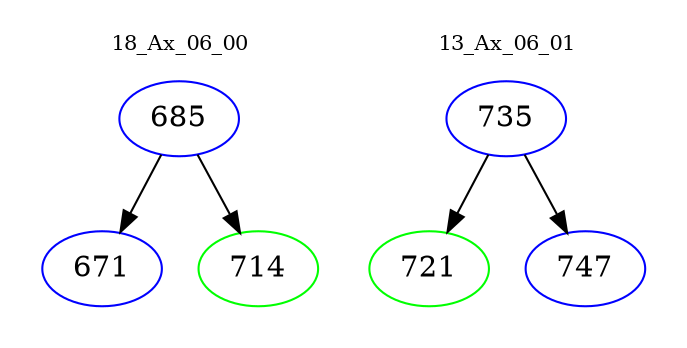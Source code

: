 digraph{
subgraph cluster_0 {
color = white
label = "18_Ax_06_00";
fontsize=10;
T0_685 [label="685", color="blue"]
T0_685 -> T0_671 [color="black"]
T0_671 [label="671", color="blue"]
T0_685 -> T0_714 [color="black"]
T0_714 [label="714", color="green"]
}
subgraph cluster_1 {
color = white
label = "13_Ax_06_01";
fontsize=10;
T1_735 [label="735", color="blue"]
T1_735 -> T1_721 [color="black"]
T1_721 [label="721", color="green"]
T1_735 -> T1_747 [color="black"]
T1_747 [label="747", color="blue"]
}
}
